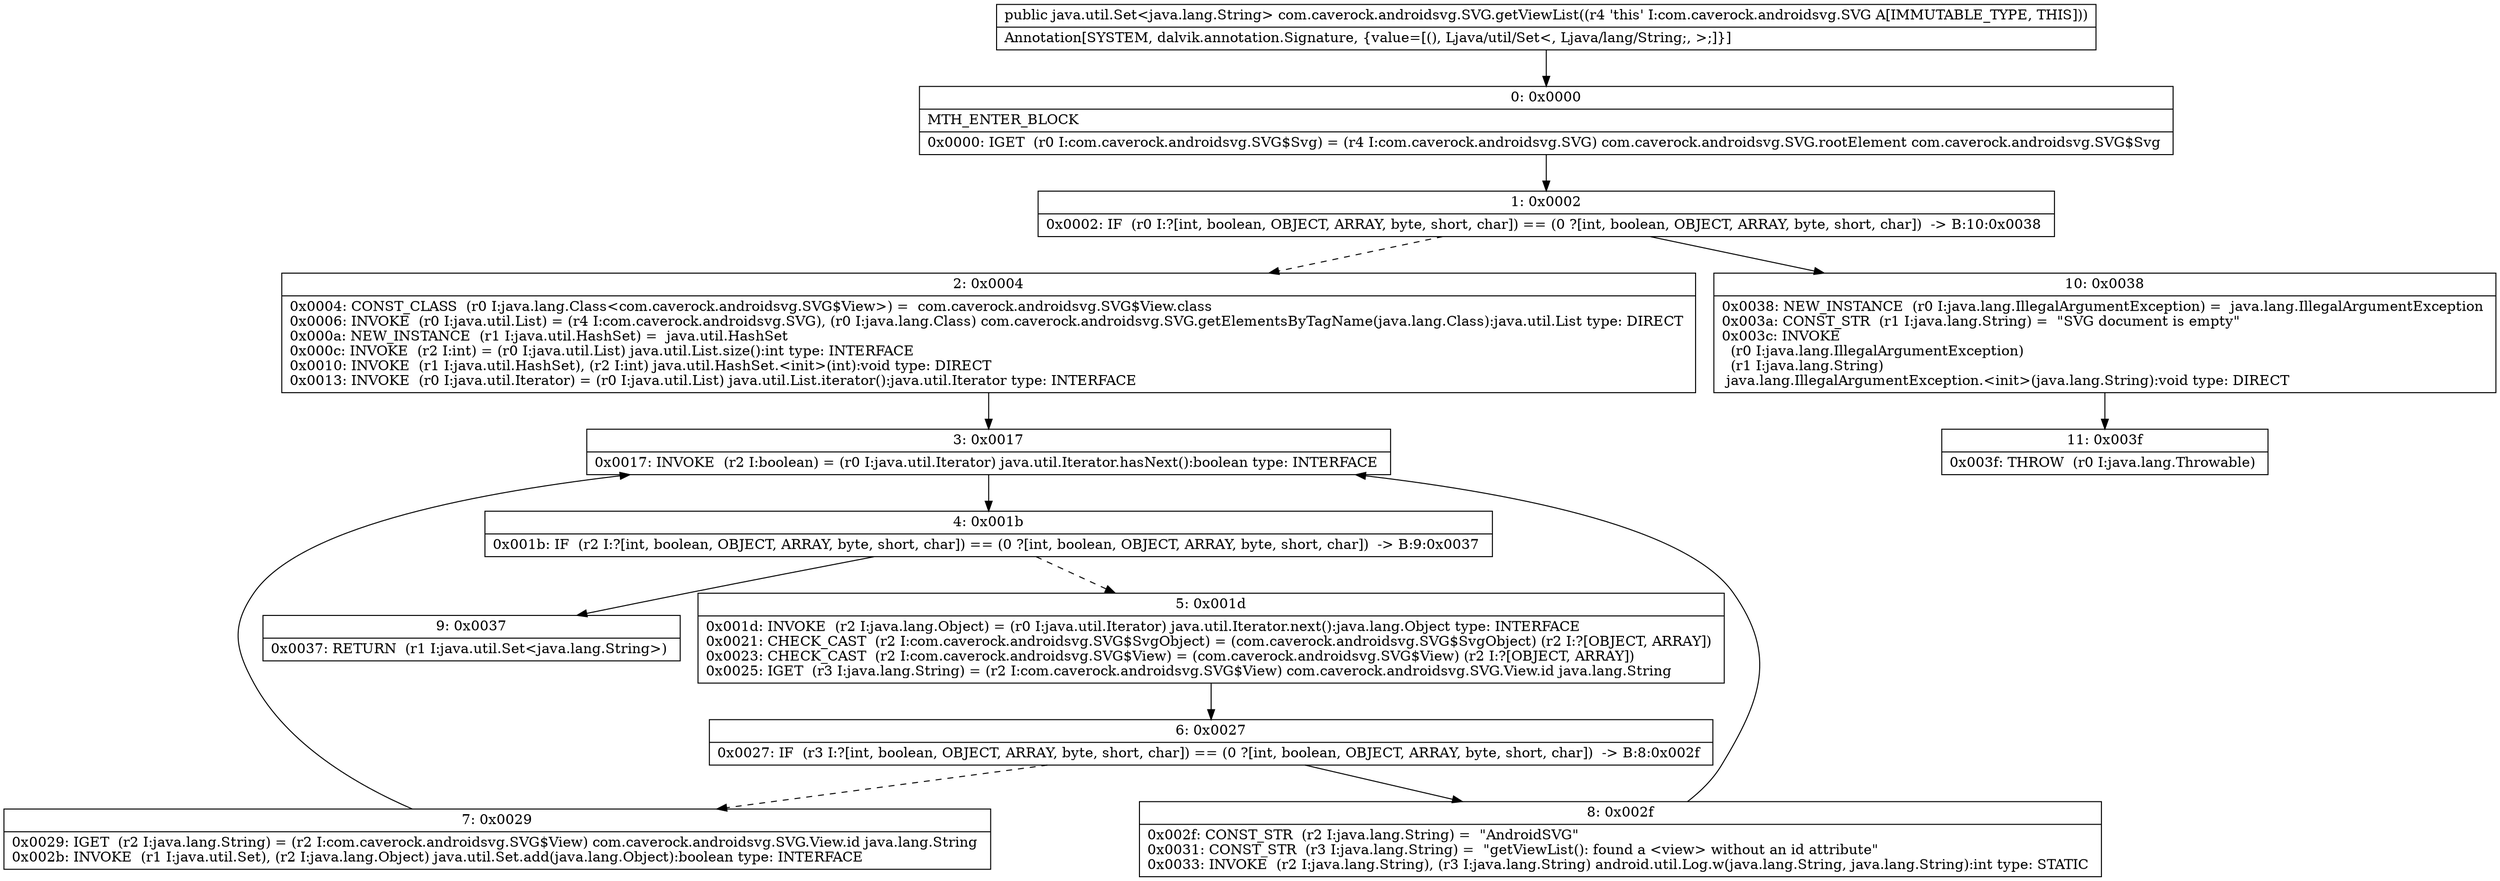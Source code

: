 digraph "CFG forcom.caverock.androidsvg.SVG.getViewList()Ljava\/util\/Set;" {
Node_0 [shape=record,label="{0\:\ 0x0000|MTH_ENTER_BLOCK\l|0x0000: IGET  (r0 I:com.caverock.androidsvg.SVG$Svg) = (r4 I:com.caverock.androidsvg.SVG) com.caverock.androidsvg.SVG.rootElement com.caverock.androidsvg.SVG$Svg \l}"];
Node_1 [shape=record,label="{1\:\ 0x0002|0x0002: IF  (r0 I:?[int, boolean, OBJECT, ARRAY, byte, short, char]) == (0 ?[int, boolean, OBJECT, ARRAY, byte, short, char])  \-\> B:10:0x0038 \l}"];
Node_2 [shape=record,label="{2\:\ 0x0004|0x0004: CONST_CLASS  (r0 I:java.lang.Class\<com.caverock.androidsvg.SVG$View\>) =  com.caverock.androidsvg.SVG$View.class \l0x0006: INVOKE  (r0 I:java.util.List) = (r4 I:com.caverock.androidsvg.SVG), (r0 I:java.lang.Class) com.caverock.androidsvg.SVG.getElementsByTagName(java.lang.Class):java.util.List type: DIRECT \l0x000a: NEW_INSTANCE  (r1 I:java.util.HashSet) =  java.util.HashSet \l0x000c: INVOKE  (r2 I:int) = (r0 I:java.util.List) java.util.List.size():int type: INTERFACE \l0x0010: INVOKE  (r1 I:java.util.HashSet), (r2 I:int) java.util.HashSet.\<init\>(int):void type: DIRECT \l0x0013: INVOKE  (r0 I:java.util.Iterator) = (r0 I:java.util.List) java.util.List.iterator():java.util.Iterator type: INTERFACE \l}"];
Node_3 [shape=record,label="{3\:\ 0x0017|0x0017: INVOKE  (r2 I:boolean) = (r0 I:java.util.Iterator) java.util.Iterator.hasNext():boolean type: INTERFACE \l}"];
Node_4 [shape=record,label="{4\:\ 0x001b|0x001b: IF  (r2 I:?[int, boolean, OBJECT, ARRAY, byte, short, char]) == (0 ?[int, boolean, OBJECT, ARRAY, byte, short, char])  \-\> B:9:0x0037 \l}"];
Node_5 [shape=record,label="{5\:\ 0x001d|0x001d: INVOKE  (r2 I:java.lang.Object) = (r0 I:java.util.Iterator) java.util.Iterator.next():java.lang.Object type: INTERFACE \l0x0021: CHECK_CAST  (r2 I:com.caverock.androidsvg.SVG$SvgObject) = (com.caverock.androidsvg.SVG$SvgObject) (r2 I:?[OBJECT, ARRAY]) \l0x0023: CHECK_CAST  (r2 I:com.caverock.androidsvg.SVG$View) = (com.caverock.androidsvg.SVG$View) (r2 I:?[OBJECT, ARRAY]) \l0x0025: IGET  (r3 I:java.lang.String) = (r2 I:com.caverock.androidsvg.SVG$View) com.caverock.androidsvg.SVG.View.id java.lang.String \l}"];
Node_6 [shape=record,label="{6\:\ 0x0027|0x0027: IF  (r3 I:?[int, boolean, OBJECT, ARRAY, byte, short, char]) == (0 ?[int, boolean, OBJECT, ARRAY, byte, short, char])  \-\> B:8:0x002f \l}"];
Node_7 [shape=record,label="{7\:\ 0x0029|0x0029: IGET  (r2 I:java.lang.String) = (r2 I:com.caverock.androidsvg.SVG$View) com.caverock.androidsvg.SVG.View.id java.lang.String \l0x002b: INVOKE  (r1 I:java.util.Set), (r2 I:java.lang.Object) java.util.Set.add(java.lang.Object):boolean type: INTERFACE \l}"];
Node_8 [shape=record,label="{8\:\ 0x002f|0x002f: CONST_STR  (r2 I:java.lang.String) =  \"AndroidSVG\" \l0x0031: CONST_STR  (r3 I:java.lang.String) =  \"getViewList(): found a \<view\> without an id attribute\" \l0x0033: INVOKE  (r2 I:java.lang.String), (r3 I:java.lang.String) android.util.Log.w(java.lang.String, java.lang.String):int type: STATIC \l}"];
Node_9 [shape=record,label="{9\:\ 0x0037|0x0037: RETURN  (r1 I:java.util.Set\<java.lang.String\>) \l}"];
Node_10 [shape=record,label="{10\:\ 0x0038|0x0038: NEW_INSTANCE  (r0 I:java.lang.IllegalArgumentException) =  java.lang.IllegalArgumentException \l0x003a: CONST_STR  (r1 I:java.lang.String) =  \"SVG document is empty\" \l0x003c: INVOKE  \l  (r0 I:java.lang.IllegalArgumentException)\l  (r1 I:java.lang.String)\l java.lang.IllegalArgumentException.\<init\>(java.lang.String):void type: DIRECT \l}"];
Node_11 [shape=record,label="{11\:\ 0x003f|0x003f: THROW  (r0 I:java.lang.Throwable) \l}"];
MethodNode[shape=record,label="{public java.util.Set\<java.lang.String\> com.caverock.androidsvg.SVG.getViewList((r4 'this' I:com.caverock.androidsvg.SVG A[IMMUTABLE_TYPE, THIS]))  | Annotation[SYSTEM, dalvik.annotation.Signature, \{value=[(), Ljava\/util\/Set\<, Ljava\/lang\/String;, \>;]\}]\l}"];
MethodNode -> Node_0;
Node_0 -> Node_1;
Node_1 -> Node_2[style=dashed];
Node_1 -> Node_10;
Node_2 -> Node_3;
Node_3 -> Node_4;
Node_4 -> Node_5[style=dashed];
Node_4 -> Node_9;
Node_5 -> Node_6;
Node_6 -> Node_7[style=dashed];
Node_6 -> Node_8;
Node_7 -> Node_3;
Node_8 -> Node_3;
Node_10 -> Node_11;
}

